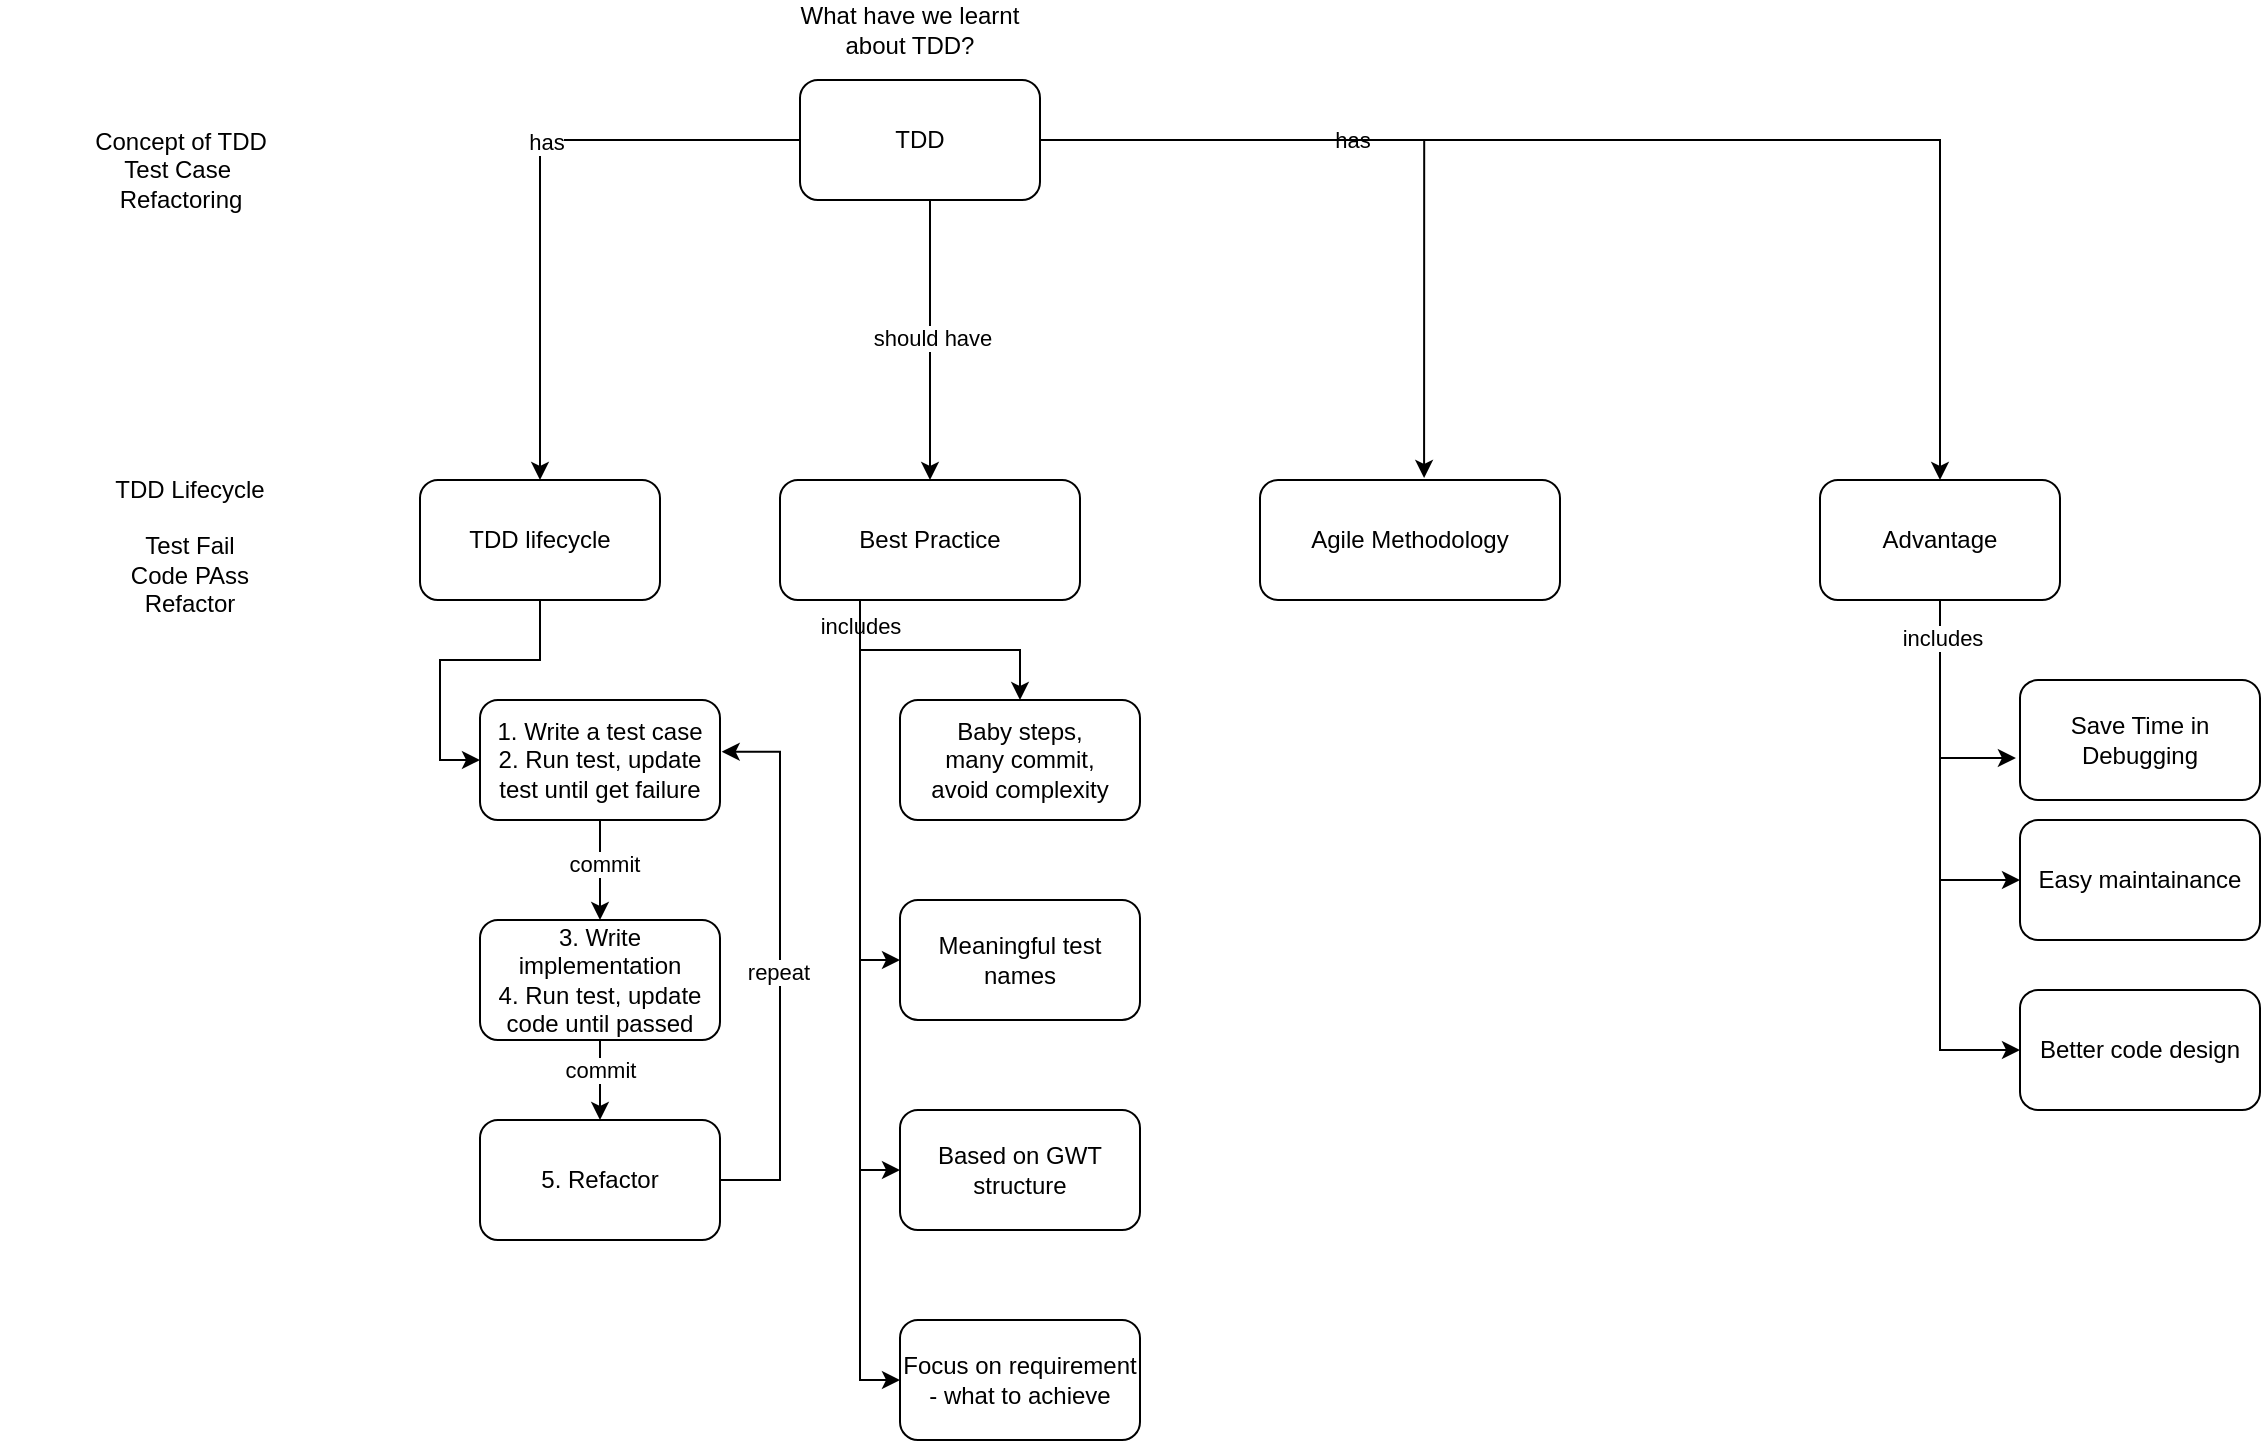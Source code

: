 <mxfile version="15.5.9" type="github">
  <diagram id="XblzcxGRHUzjr9p-0842" name="Page-1">
    <mxGraphModel dx="1426" dy="653" grid="1" gridSize="10" guides="1" tooltips="1" connect="1" arrows="1" fold="1" page="1" pageScale="1" pageWidth="1654" pageHeight="1169" math="0" shadow="0">
      <root>
        <mxCell id="0" />
        <mxCell id="1" parent="0" />
        <mxCell id="oWt1c-0w8IS1T-IPn0zn-8" style="edgeStyle=orthogonalEdgeStyle;rounded=0;orthogonalLoop=1;jettySize=auto;html=1;entryX=0.5;entryY=0;entryDx=0;entryDy=0;" parent="1" source="oWt1c-0w8IS1T-IPn0zn-3" target="oWt1c-0w8IS1T-IPn0zn-5" edge="1">
          <mxGeometry relative="1" as="geometry" />
        </mxCell>
        <mxCell id="oWt1c-0w8IS1T-IPn0zn-10" value="has" style="edgeLabel;html=1;align=center;verticalAlign=middle;resizable=0;points=[];" parent="oWt1c-0w8IS1T-IPn0zn-8" vertex="1" connectable="0">
          <mxGeometry x="-0.149" y="1" relative="1" as="geometry">
            <mxPoint as="offset" />
          </mxGeometry>
        </mxCell>
        <mxCell id="oWt1c-0w8IS1T-IPn0zn-9" style="edgeStyle=orthogonalEdgeStyle;rounded=0;orthogonalLoop=1;jettySize=auto;html=1;entryX=0.5;entryY=0;entryDx=0;entryDy=0;" parent="1" source="oWt1c-0w8IS1T-IPn0zn-3" target="oWt1c-0w8IS1T-IPn0zn-6" edge="1">
          <mxGeometry relative="1" as="geometry" />
        </mxCell>
        <mxCell id="oWt1c-0w8IS1T-IPn0zn-11" value="has" style="edgeLabel;html=1;align=center;verticalAlign=middle;resizable=0;points=[];" parent="oWt1c-0w8IS1T-IPn0zn-9" vertex="1" connectable="0">
          <mxGeometry x="-0.497" relative="1" as="geometry">
            <mxPoint as="offset" />
          </mxGeometry>
        </mxCell>
        <mxCell id="gmGLZBwXflhIAo7ZA7hw-24" style="edgeStyle=orthogonalEdgeStyle;rounded=0;orthogonalLoop=1;jettySize=auto;html=1;entryX=0.5;entryY=0;entryDx=0;entryDy=0;" edge="1" parent="1" source="oWt1c-0w8IS1T-IPn0zn-3" target="gmGLZBwXflhIAo7ZA7hw-3">
          <mxGeometry relative="1" as="geometry">
            <Array as="points">
              <mxPoint x="595" y="150" />
              <mxPoint x="595" y="150" />
            </Array>
          </mxGeometry>
        </mxCell>
        <mxCell id="gmGLZBwXflhIAo7ZA7hw-25" value="should have" style="edgeLabel;html=1;align=center;verticalAlign=middle;resizable=0;points=[];" vertex="1" connectable="0" parent="gmGLZBwXflhIAo7ZA7hw-24">
          <mxGeometry x="-0.015" y="1" relative="1" as="geometry">
            <mxPoint as="offset" />
          </mxGeometry>
        </mxCell>
        <mxCell id="nKUaNBxe58QQSBvqL-9a-3" style="edgeStyle=orthogonalEdgeStyle;rounded=0;orthogonalLoop=1;jettySize=auto;html=1;entryX=0.547;entryY=-0.017;entryDx=0;entryDy=0;entryPerimeter=0;" edge="1" parent="1" source="oWt1c-0w8IS1T-IPn0zn-3" target="nKUaNBxe58QQSBvqL-9a-2">
          <mxGeometry relative="1" as="geometry" />
        </mxCell>
        <mxCell id="oWt1c-0w8IS1T-IPn0zn-3" value="TDD" style="rounded=1;whiteSpace=wrap;html=1;" parent="1" vertex="1">
          <mxGeometry x="530" y="50" width="120" height="60" as="geometry" />
        </mxCell>
        <mxCell id="oWt1c-0w8IS1T-IPn0zn-4" value="What have we learnt about TDD?" style="text;html=1;strokeColor=none;fillColor=none;align=center;verticalAlign=middle;whiteSpace=wrap;rounded=0;" parent="1" vertex="1">
          <mxGeometry x="520" y="10" width="130" height="30" as="geometry" />
        </mxCell>
        <mxCell id="gmGLZBwXflhIAo7ZA7hw-17" style="edgeStyle=orthogonalEdgeStyle;rounded=0;orthogonalLoop=1;jettySize=auto;html=1;entryX=0;entryY=0.5;entryDx=0;entryDy=0;" edge="1" parent="1" source="oWt1c-0w8IS1T-IPn0zn-5" target="gmGLZBwXflhIAo7ZA7hw-9">
          <mxGeometry relative="1" as="geometry">
            <Array as="points">
              <mxPoint x="400" y="340" />
              <mxPoint x="350" y="340" />
              <mxPoint x="350" y="390" />
            </Array>
          </mxGeometry>
        </mxCell>
        <mxCell id="oWt1c-0w8IS1T-IPn0zn-5" value="TDD lifecycle" style="rounded=1;whiteSpace=wrap;html=1;" parent="1" vertex="1">
          <mxGeometry x="340" y="250" width="120" height="60" as="geometry" />
        </mxCell>
        <mxCell id="BmqrWhdEjeirKWVDw3WH-3" style="edgeStyle=orthogonalEdgeStyle;rounded=0;orthogonalLoop=1;jettySize=auto;html=1;entryX=-0.017;entryY=0.65;entryDx=0;entryDy=0;entryPerimeter=0;" edge="1" parent="1" source="oWt1c-0w8IS1T-IPn0zn-6" target="BmqrWhdEjeirKWVDw3WH-2">
          <mxGeometry relative="1" as="geometry">
            <Array as="points">
              <mxPoint x="1100" y="389" />
            </Array>
          </mxGeometry>
        </mxCell>
        <mxCell id="VqQ6hDxE0CcQu-wHCo0w-1" style="edgeStyle=orthogonalEdgeStyle;rounded=0;orthogonalLoop=1;jettySize=auto;html=1;entryX=0;entryY=0.5;entryDx=0;entryDy=0;" edge="1" parent="1" source="oWt1c-0w8IS1T-IPn0zn-6" target="BmqrWhdEjeirKWVDw3WH-4">
          <mxGeometry relative="1" as="geometry" />
        </mxCell>
        <mxCell id="VqQ6hDxE0CcQu-wHCo0w-3" style="edgeStyle=orthogonalEdgeStyle;rounded=0;orthogonalLoop=1;jettySize=auto;html=1;entryX=0;entryY=0.5;entryDx=0;entryDy=0;" edge="1" parent="1" source="oWt1c-0w8IS1T-IPn0zn-6" target="VqQ6hDxE0CcQu-wHCo0w-2">
          <mxGeometry relative="1" as="geometry" />
        </mxCell>
        <mxCell id="gmGLZBwXflhIAo7ZA7hw-33" value="includes" style="edgeLabel;html=1;align=center;verticalAlign=middle;resizable=0;points=[];" vertex="1" connectable="0" parent="VqQ6hDxE0CcQu-wHCo0w-3">
          <mxGeometry x="-0.857" y="1" relative="1" as="geometry">
            <mxPoint as="offset" />
          </mxGeometry>
        </mxCell>
        <mxCell id="oWt1c-0w8IS1T-IPn0zn-6" value="Advantage" style="rounded=1;whiteSpace=wrap;html=1;" parent="1" vertex="1">
          <mxGeometry x="1040" y="250" width="120" height="60" as="geometry" />
        </mxCell>
        <mxCell id="YqAZ2nqPw5MRuWLS1-NX-1" value="Concept of TDD&lt;br&gt;Test Case&amp;nbsp;&lt;br&gt;Refactoring" style="text;html=1;align=center;verticalAlign=middle;resizable=0;points=[];autosize=1;strokeColor=none;fillColor=none;" parent="1" vertex="1">
          <mxGeometry x="170" y="70" width="100" height="50" as="geometry" />
        </mxCell>
        <mxCell id="gmGLZBwXflhIAo7ZA7hw-27" style="edgeStyle=orthogonalEdgeStyle;rounded=0;orthogonalLoop=1;jettySize=auto;html=1;entryX=0.5;entryY=0;entryDx=0;entryDy=0;" edge="1" parent="1" source="gmGLZBwXflhIAo7ZA7hw-3" target="gmGLZBwXflhIAo7ZA7hw-26">
          <mxGeometry relative="1" as="geometry">
            <Array as="points">
              <mxPoint x="560" y="335" />
              <mxPoint x="640" y="335" />
            </Array>
          </mxGeometry>
        </mxCell>
        <mxCell id="gmGLZBwXflhIAo7ZA7hw-30" style="edgeStyle=orthogonalEdgeStyle;rounded=0;orthogonalLoop=1;jettySize=auto;html=1;entryX=0;entryY=0.5;entryDx=0;entryDy=0;" edge="1" parent="1" source="gmGLZBwXflhIAo7ZA7hw-3" target="gmGLZBwXflhIAo7ZA7hw-28">
          <mxGeometry relative="1" as="geometry">
            <Array as="points">
              <mxPoint x="560" y="490" />
            </Array>
          </mxGeometry>
        </mxCell>
        <mxCell id="gmGLZBwXflhIAo7ZA7hw-31" style="edgeStyle=orthogonalEdgeStyle;rounded=0;orthogonalLoop=1;jettySize=auto;html=1;entryX=0;entryY=0.5;entryDx=0;entryDy=0;" edge="1" parent="1" source="gmGLZBwXflhIAo7ZA7hw-3" target="gmGLZBwXflhIAo7ZA7hw-29">
          <mxGeometry relative="1" as="geometry">
            <Array as="points">
              <mxPoint x="560" y="595" />
            </Array>
          </mxGeometry>
        </mxCell>
        <mxCell id="gmGLZBwXflhIAo7ZA7hw-32" value="includes" style="edgeLabel;html=1;align=center;verticalAlign=middle;resizable=0;points=[];" vertex="1" connectable="0" parent="gmGLZBwXflhIAo7ZA7hw-31">
          <mxGeometry x="-0.915" relative="1" as="geometry">
            <mxPoint as="offset" />
          </mxGeometry>
        </mxCell>
        <mxCell id="gmGLZBwXflhIAo7ZA7hw-35" style="edgeStyle=orthogonalEdgeStyle;rounded=0;orthogonalLoop=1;jettySize=auto;html=1;entryX=0;entryY=0.5;entryDx=0;entryDy=0;" edge="1" parent="1" source="gmGLZBwXflhIAo7ZA7hw-3" target="gmGLZBwXflhIAo7ZA7hw-34">
          <mxGeometry relative="1" as="geometry">
            <Array as="points">
              <mxPoint x="560" y="700" />
            </Array>
          </mxGeometry>
        </mxCell>
        <mxCell id="gmGLZBwXflhIAo7ZA7hw-3" value="Best Practice" style="rounded=1;whiteSpace=wrap;html=1;" vertex="1" parent="1">
          <mxGeometry x="520" y="250" width="150" height="60" as="geometry" />
        </mxCell>
        <mxCell id="BmqrWhdEjeirKWVDw3WH-1" value="TDD Lifecycle&lt;br&gt;&lt;br&gt;Test Fail&lt;br&gt;Code PAss&lt;br&gt;Refactor" style="text;html=1;strokeColor=none;fillColor=none;align=center;verticalAlign=middle;whiteSpace=wrap;rounded=0;" vertex="1" parent="1">
          <mxGeometry x="130" y="268" width="190" height="30" as="geometry" />
        </mxCell>
        <mxCell id="gmGLZBwXflhIAo7ZA7hw-11" style="edgeStyle=orthogonalEdgeStyle;rounded=0;orthogonalLoop=1;jettySize=auto;html=1;entryX=0.5;entryY=0;entryDx=0;entryDy=0;" edge="1" parent="1" source="gmGLZBwXflhIAo7ZA7hw-9" target="gmGLZBwXflhIAo7ZA7hw-10">
          <mxGeometry relative="1" as="geometry" />
        </mxCell>
        <mxCell id="gmGLZBwXflhIAo7ZA7hw-12" value="commit" style="edgeLabel;html=1;align=center;verticalAlign=middle;resizable=0;points=[];" vertex="1" connectable="0" parent="gmGLZBwXflhIAo7ZA7hw-11">
          <mxGeometry x="-0.12" y="2" relative="1" as="geometry">
            <mxPoint as="offset" />
          </mxGeometry>
        </mxCell>
        <mxCell id="BmqrWhdEjeirKWVDw3WH-2" value="Save Time in Debugging" style="rounded=1;whiteSpace=wrap;html=1;" vertex="1" parent="1">
          <mxGeometry x="1140" y="350" width="120" height="60" as="geometry" />
        </mxCell>
        <mxCell id="gmGLZBwXflhIAo7ZA7hw-9" value="1. Write a test case&lt;br&gt;2. Run test, update test until get failure" style="rounded=1;whiteSpace=wrap;html=1;" vertex="1" parent="1">
          <mxGeometry x="370" y="360" width="120" height="60" as="geometry" />
        </mxCell>
        <mxCell id="BmqrWhdEjeirKWVDw3WH-4" value="Easy maintainance" style="rounded=1;whiteSpace=wrap;html=1;" vertex="1" parent="1">
          <mxGeometry x="1140" y="420" width="120" height="60" as="geometry" />
        </mxCell>
        <mxCell id="gmGLZBwXflhIAo7ZA7hw-15" value="" style="edgeStyle=orthogonalEdgeStyle;rounded=0;orthogonalLoop=1;jettySize=auto;html=1;" edge="1" parent="1" source="gmGLZBwXflhIAo7ZA7hw-10" target="gmGLZBwXflhIAo7ZA7hw-13">
          <mxGeometry relative="1" as="geometry" />
        </mxCell>
        <mxCell id="gmGLZBwXflhIAo7ZA7hw-16" value="commit" style="edgeLabel;html=1;align=center;verticalAlign=middle;resizable=0;points=[];" vertex="1" connectable="0" parent="gmGLZBwXflhIAo7ZA7hw-15">
          <mxGeometry x="-0.25" relative="1" as="geometry">
            <mxPoint as="offset" />
          </mxGeometry>
        </mxCell>
        <mxCell id="gmGLZBwXflhIAo7ZA7hw-10" value="3. Write implementation&lt;br&gt;4. Run test, update code until passed" style="rounded=1;whiteSpace=wrap;html=1;" vertex="1" parent="1">
          <mxGeometry x="370" y="470" width="120" height="60" as="geometry" />
        </mxCell>
        <mxCell id="gmGLZBwXflhIAo7ZA7hw-22" style="edgeStyle=orthogonalEdgeStyle;rounded=0;orthogonalLoop=1;jettySize=auto;html=1;entryX=1.007;entryY=0.431;entryDx=0;entryDy=0;entryPerimeter=0;" edge="1" parent="1" source="gmGLZBwXflhIAo7ZA7hw-13" target="gmGLZBwXflhIAo7ZA7hw-9">
          <mxGeometry relative="1" as="geometry">
            <mxPoint x="530" y="400" as="targetPoint" />
            <Array as="points">
              <mxPoint x="520" y="600" />
              <mxPoint x="520" y="386" />
            </Array>
          </mxGeometry>
        </mxCell>
        <mxCell id="gmGLZBwXflhIAo7ZA7hw-23" value="repeat" style="edgeLabel;html=1;align=center;verticalAlign=middle;resizable=0;points=[];" vertex="1" connectable="0" parent="gmGLZBwXflhIAo7ZA7hw-22">
          <mxGeometry x="-0.017" y="1" relative="1" as="geometry">
            <mxPoint as="offset" />
          </mxGeometry>
        </mxCell>
        <mxCell id="gmGLZBwXflhIAo7ZA7hw-13" value="5. Refactor" style="rounded=1;whiteSpace=wrap;html=1;" vertex="1" parent="1">
          <mxGeometry x="370" y="570" width="120" height="60" as="geometry" />
        </mxCell>
        <mxCell id="VqQ6hDxE0CcQu-wHCo0w-2" value="Better code design" style="rounded=1;whiteSpace=wrap;html=1;" vertex="1" parent="1">
          <mxGeometry x="1140" y="505" width="120" height="60" as="geometry" />
        </mxCell>
        <mxCell id="gmGLZBwXflhIAo7ZA7hw-26" value="Baby steps,&lt;br&gt;many commit,&lt;br&gt;avoid complexity" style="rounded=1;whiteSpace=wrap;html=1;" vertex="1" parent="1">
          <mxGeometry x="580" y="360" width="120" height="60" as="geometry" />
        </mxCell>
        <mxCell id="nKUaNBxe58QQSBvqL-9a-2" value="Agile Methodology" style="rounded=1;whiteSpace=wrap;html=1;" vertex="1" parent="1">
          <mxGeometry x="760" y="250" width="150" height="60" as="geometry" />
        </mxCell>
        <mxCell id="gmGLZBwXflhIAo7ZA7hw-28" value="Meaningful test names" style="rounded=1;whiteSpace=wrap;html=1;" vertex="1" parent="1">
          <mxGeometry x="580" y="460" width="120" height="60" as="geometry" />
        </mxCell>
        <mxCell id="gmGLZBwXflhIAo7ZA7hw-29" value="Based on GWT structure" style="rounded=1;whiteSpace=wrap;html=1;" vertex="1" parent="1">
          <mxGeometry x="580" y="565" width="120" height="60" as="geometry" />
        </mxCell>
        <mxCell id="gmGLZBwXflhIAo7ZA7hw-34" value="Focus on requirement - what to achieve" style="rounded=1;whiteSpace=wrap;html=1;" vertex="1" parent="1">
          <mxGeometry x="580" y="670" width="120" height="60" as="geometry" />
        </mxCell>
      </root>
    </mxGraphModel>
  </diagram>
</mxfile>
